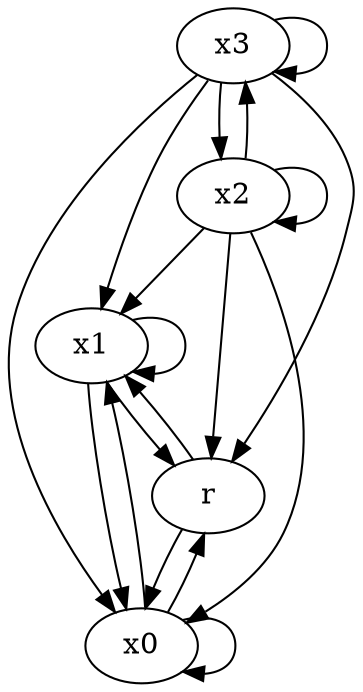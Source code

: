 digraph  {
	x3 -> x3 [key=0];
x3 -> x1 [key=0];
x3 -> r [key=0];
x3 -> x2 [key=0];
x3 -> x0 [key=0];
x1 -> x1 [key=0];
x1 -> r [key=0];
x1 -> x0 [key=0];
r -> x1 [key=0];
r -> x0 [key=0];
x2 -> x3 [key=0];
x2 -> x1 [key=0];
x2 -> r [key=0];
x2 -> x2 [key=0];
x2 -> x0 [key=0];
x0 -> x1 [key=0];
x0 -> r [key=0];
x0 -> x0 [key=0];
}
